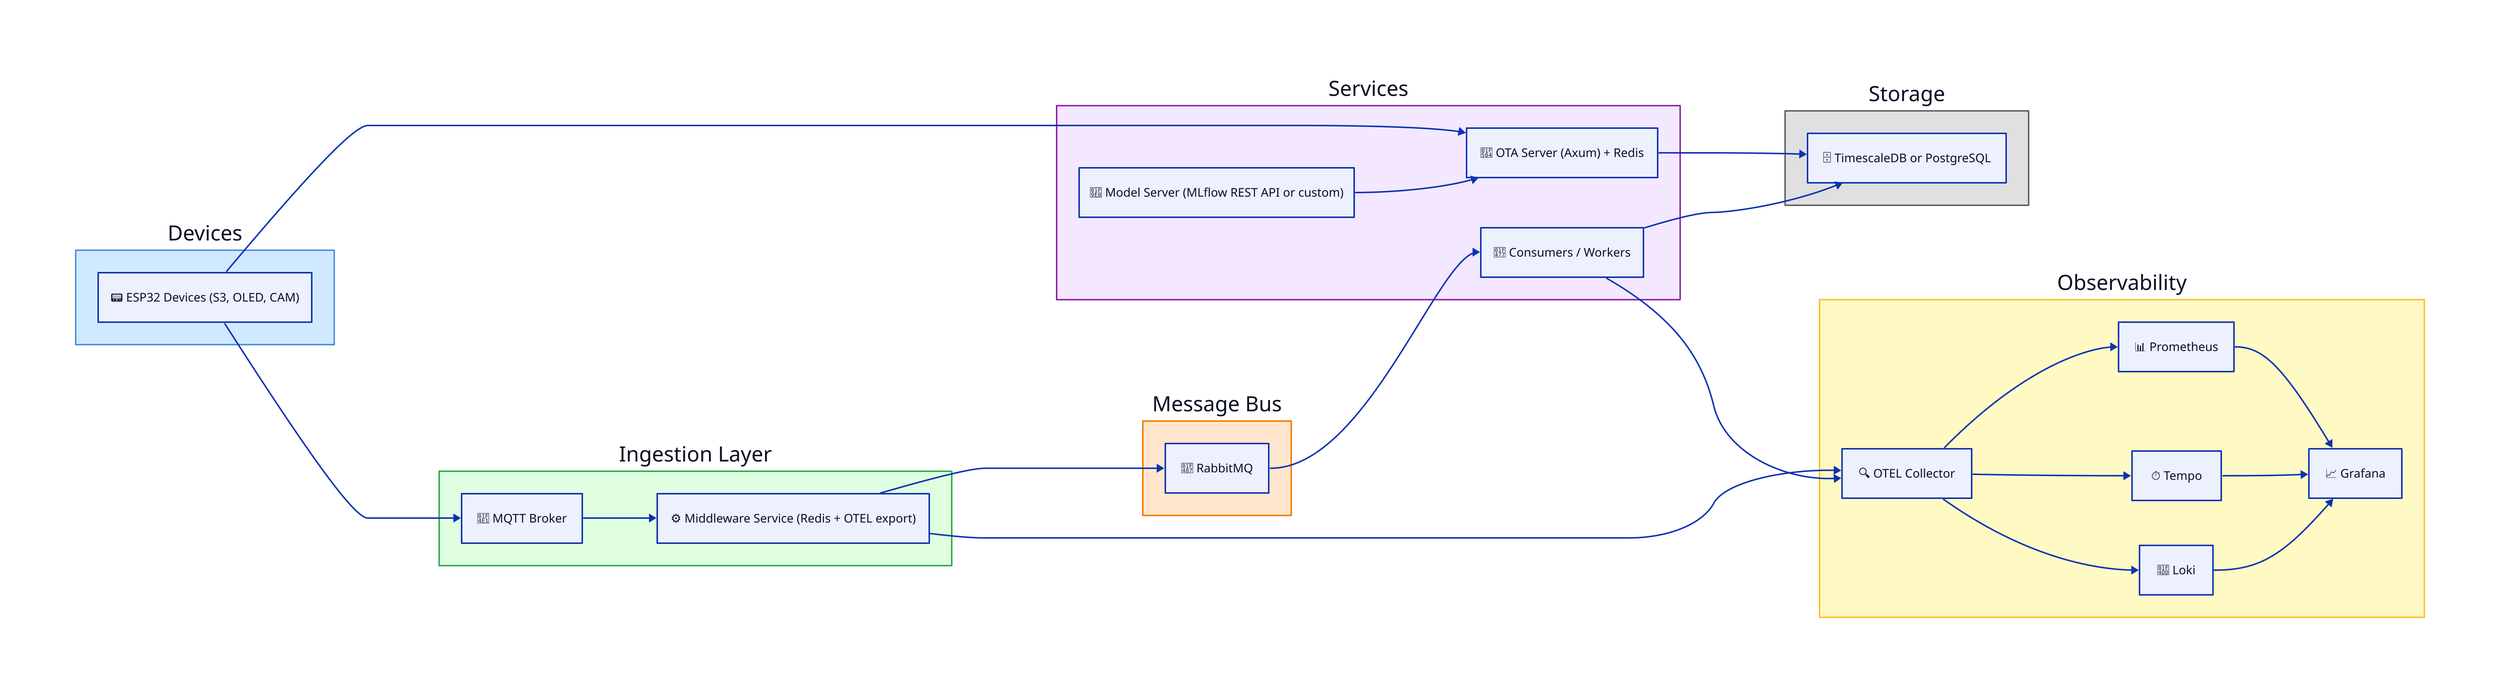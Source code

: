 direction: right

Devices: {
  label: "Devices"
  style: {fill: "#d1e9ff"; stroke: "#4a90e2"}
  ESP32: "📟 ESP32 Devices (S3, OLED, CAM)"
}

Ingestion: {
  label: "Ingestion Layer"
  style: {fill: "#dfffe0"; stroke: "#34a853"}
  MQTT: "📡 MQTT Broker"
  Middleware: "⚙️ Middleware Service (Redis + OTEL export)"
}

Bus: {
  label: "Message Bus"
  style: {fill: "#ffe6cc"; stroke: "#f57c00"}
  RabbitMQ: "🐇 RabbitMQ"
}

Services: {
  label: "Services"
  style: {fill: "#f3e8ff"; stroke: "#8e24aa"}
  OTA: "🔄 OTA Server (Axum) + Redis"
  ModelServer: "🧠 Model Server (MLflow REST API or custom)"
  Workers: "👷 Consumers / Workers"
}

Storage: {
  label: "Storage"
  style: {fill: "#e0e0e0"; stroke: "#616161"}
  DB: "🗄️ TimescaleDB or PostgreSQL"
}

Observability: {
  label: "Observability"
  style: {fill: "#fff9c4"; stroke: "#fbc02d"}
  OTEL: "🔍 OTEL Collector"
  Prometheus: "📊 Prometheus"
  Tempo: "⏱️ Tempo"
  Loki: "📝 Loki"
  Grafana: "📈 Grafana"
}

Devices.ESP32 -> Ingestion.MQTT
Ingestion.MQTT -> Ingestion.Middleware
Ingestion.Middleware -> Bus.RabbitMQ
Ingestion.Middleware -> Observability.OTEL
Devices.ESP32 -> Services.OTA
Services.OTA -> Storage.DB
Services.ModelServer -> Services.OTA
Bus.RabbitMQ -> Services.Workers
Services.Workers -> Storage.DB
Services.Workers -> Observability.OTEL
Observability.OTEL -> Observability.Prometheus
Observability.OTEL -> Observability.Tempo
Observability.OTEL -> Observability.Loki
Observability.Prometheus -> Observability.Grafana
Observability.Tempo -> Observability.Grafana
Observability.Loki -> Observability.Grafana
